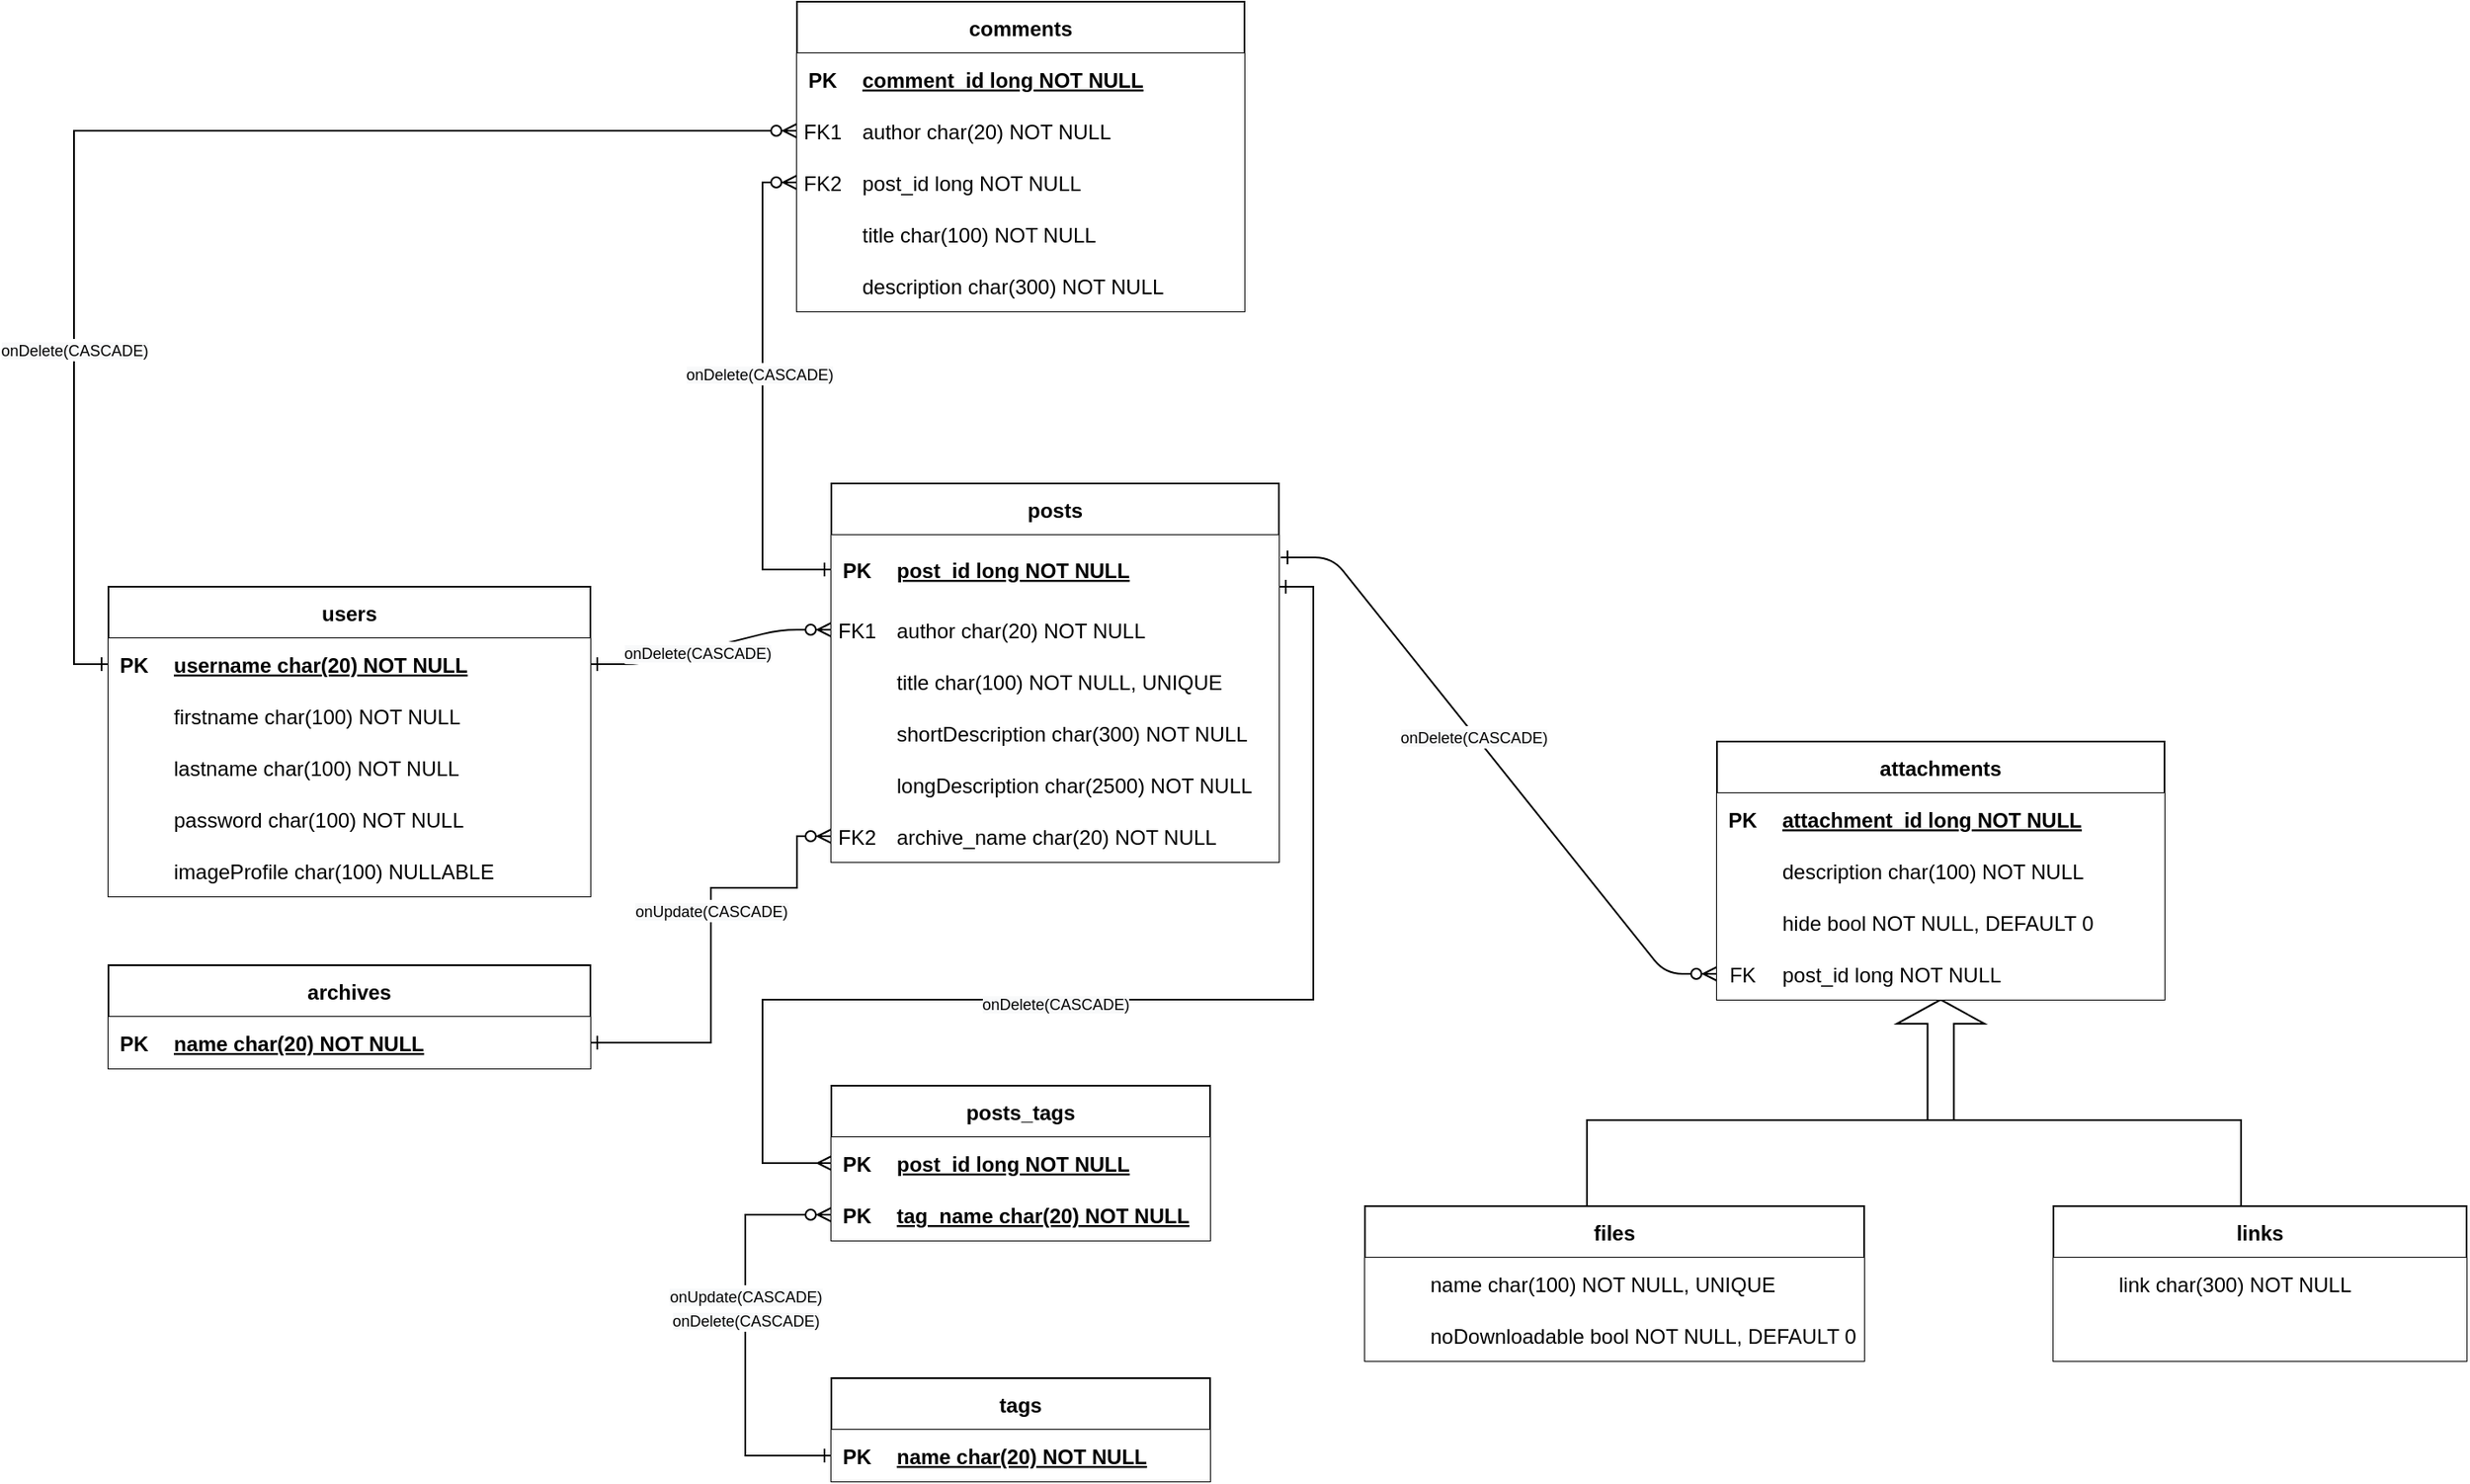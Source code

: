 <mxfile version="13.7.9" type="device"><diagram id="R2lEEEUBdFMjLlhIrx00" name="Page-1"><mxGraphModel dx="2378" dy="2286" grid="1" gridSize="10" guides="1" tooltips="1" connect="1" arrows="1" fold="1" page="1" pageScale="1" pageWidth="850" pageHeight="1100" math="0" shadow="0" extFonts="Permanent Marker^https://fonts.googleapis.com/css?family=Permanent+Marker"><root><mxCell id="0"/><mxCell id="1" parent="0"/><mxCell id="C-vyLk0tnHw3VtMMgP7b-1" value="" style="edgeStyle=entityRelationEdgeStyle;endArrow=ERzeroToMany;startArrow=ERone;endFill=1;startFill=0;" parent="1" source="C-vyLk0tnHw3VtMMgP7b-24" target="C-vyLk0tnHw3VtMMgP7b-6" edge="1"><mxGeometry width="100" height="100" relative="1" as="geometry"><mxPoint x="340" y="720" as="sourcePoint"/><mxPoint x="440" y="620" as="targetPoint"/></mxGeometry></mxCell><mxCell id="aIWPbxdDVjvcsdz_XJmE-20" value="&lt;span style=&quot;font-size: 9px ; background-color: rgb(248 , 249 , 250)&quot;&gt;onDelete(CASCADE)&lt;/span&gt;" style="edgeLabel;html=1;align=center;verticalAlign=middle;resizable=0;points=[];" parent="C-vyLk0tnHw3VtMMgP7b-1" vertex="1" connectable="0"><mxGeometry x="-0.125" y="-1" relative="1" as="geometry"><mxPoint as="offset"/></mxGeometry></mxCell><mxCell id="wg7da31r7VtKBd5QB4-x-1" value="comments" style="shape=table;startSize=30;container=1;collapsible=1;childLayout=tableLayout;fixedRows=1;rowLines=0;fontStyle=1;align=center;resizeLast=1;" parent="1" vertex="1"><mxGeometry x="450" y="-160" width="260" height="180" as="geometry"/></mxCell><mxCell id="wg7da31r7VtKBd5QB4-x-2" value="" style="shape=partialRectangle;collapsible=0;dropTarget=0;pointerEvents=0;points=[[0,0.5],[1,0.5]];portConstraint=eastwest;top=0;left=0;right=0;bottom=1;" parent="wg7da31r7VtKBd5QB4-x-1" vertex="1"><mxGeometry y="30" width="260" height="30" as="geometry"/></mxCell><mxCell id="wg7da31r7VtKBd5QB4-x-3" value="PK" style="shape=partialRectangle;overflow=hidden;connectable=0;top=0;left=0;bottom=0;right=0;fontStyle=1;" parent="wg7da31r7VtKBd5QB4-x-2" vertex="1"><mxGeometry width="30" height="30" as="geometry"/></mxCell><mxCell id="wg7da31r7VtKBd5QB4-x-4" value="comment_id long NOT NULL" style="shape=partialRectangle;overflow=hidden;connectable=0;top=0;left=0;bottom=0;right=0;align=left;spacingLeft=6;fontStyle=5;" parent="wg7da31r7VtKBd5QB4-x-2" vertex="1"><mxGeometry x="30" width="230" height="30" as="geometry"/></mxCell><mxCell id="wg7da31r7VtKBd5QB4-x-5" value="" style="shape=partialRectangle;collapsible=0;dropTarget=0;pointerEvents=0;points=[[0,0.5],[1,0.5]];portConstraint=eastwest;top=0;left=0;right=0;bottom=0;" parent="wg7da31r7VtKBd5QB4-x-1" vertex="1"><mxGeometry y="60" width="260" height="30" as="geometry"/></mxCell><mxCell id="wg7da31r7VtKBd5QB4-x-6" value="FK1" style="shape=partialRectangle;overflow=hidden;connectable=0;top=0;left=0;bottom=0;right=0;" parent="wg7da31r7VtKBd5QB4-x-5" vertex="1"><mxGeometry width="30" height="30" as="geometry"/></mxCell><mxCell id="wg7da31r7VtKBd5QB4-x-7" value="author char(20) NOT NULL" style="shape=partialRectangle;overflow=hidden;connectable=0;top=0;left=0;bottom=0;right=0;align=left;spacingLeft=6;" parent="wg7da31r7VtKBd5QB4-x-5" vertex="1"><mxGeometry x="30" width="230" height="30" as="geometry"/></mxCell><mxCell id="wg7da31r7VtKBd5QB4-x-8" value="" style="shape=partialRectangle;collapsible=0;dropTarget=0;pointerEvents=0;points=[[0,0.5],[1,0.5]];portConstraint=eastwest;top=0;left=0;right=0;bottom=0;" parent="wg7da31r7VtKBd5QB4-x-1" vertex="1"><mxGeometry y="90" width="260" height="30" as="geometry"/></mxCell><mxCell id="wg7da31r7VtKBd5QB4-x-9" value="FK2" style="shape=partialRectangle;overflow=hidden;connectable=0;top=0;left=0;bottom=0;right=0;" parent="wg7da31r7VtKBd5QB4-x-8" vertex="1"><mxGeometry width="30" height="30" as="geometry"/></mxCell><mxCell id="wg7da31r7VtKBd5QB4-x-10" value="post_id long NOT NULL" style="shape=partialRectangle;overflow=hidden;connectable=0;top=0;left=0;bottom=0;right=0;align=left;spacingLeft=6;" parent="wg7da31r7VtKBd5QB4-x-8" vertex="1"><mxGeometry x="30" width="230" height="30" as="geometry"/></mxCell><mxCell id="wg7da31r7VtKBd5QB4-x-26" value="" style="shape=partialRectangle;collapsible=0;dropTarget=0;pointerEvents=0;points=[[0,0.5],[1,0.5]];portConstraint=eastwest;top=0;left=0;right=0;bottom=0;" parent="wg7da31r7VtKBd5QB4-x-1" vertex="1"><mxGeometry y="120" width="260" height="30" as="geometry"/></mxCell><mxCell id="wg7da31r7VtKBd5QB4-x-27" value="" style="shape=partialRectangle;overflow=hidden;connectable=0;top=0;left=0;bottom=0;right=0;" parent="wg7da31r7VtKBd5QB4-x-26" vertex="1"><mxGeometry width="30" height="30" as="geometry"/></mxCell><mxCell id="wg7da31r7VtKBd5QB4-x-28" value="title char(100) NOT NULL" style="shape=partialRectangle;overflow=hidden;connectable=0;top=0;left=0;bottom=0;right=0;align=left;spacingLeft=6;" parent="wg7da31r7VtKBd5QB4-x-26" vertex="1"><mxGeometry x="30" width="230" height="30" as="geometry"/></mxCell><mxCell id="wg7da31r7VtKBd5QB4-x-29" value="" style="shape=partialRectangle;collapsible=0;dropTarget=0;pointerEvents=0;points=[[0,0.5],[1,0.5]];portConstraint=eastwest;top=0;left=0;right=0;bottom=0;" parent="wg7da31r7VtKBd5QB4-x-1" vertex="1"><mxGeometry y="150" width="260" height="30" as="geometry"/></mxCell><mxCell id="wg7da31r7VtKBd5QB4-x-30" value="" style="shape=partialRectangle;overflow=hidden;connectable=0;top=0;left=0;bottom=0;right=0;" parent="wg7da31r7VtKBd5QB4-x-29" vertex="1"><mxGeometry width="30" height="30" as="geometry"/></mxCell><mxCell id="wg7da31r7VtKBd5QB4-x-31" value="description char(300) NOT NULL" style="shape=partialRectangle;overflow=hidden;connectable=0;top=0;left=0;bottom=0;right=0;align=left;spacingLeft=6;" parent="wg7da31r7VtKBd5QB4-x-29" vertex="1"><mxGeometry x="30" width="230" height="30" as="geometry"/></mxCell><mxCell id="wg7da31r7VtKBd5QB4-x-32" style="edgeStyle=orthogonalEdgeStyle;rounded=0;orthogonalLoop=1;jettySize=auto;html=1;exitX=0;exitY=0.5;exitDx=0;exitDy=0;entryX=0;entryY=0.5;entryDx=0;entryDy=0;startArrow=ERone;startFill=0;endArrow=ERzeroToMany;endFill=1;" parent="1" source="C-vyLk0tnHw3VtMMgP7b-3" target="wg7da31r7VtKBd5QB4-x-8" edge="1"><mxGeometry relative="1" as="geometry"/></mxCell><mxCell id="aIWPbxdDVjvcsdz_XJmE-3" value="&lt;span style=&quot;font-size: 9px ; background-color: rgb(248 , 249 , 250)&quot;&gt;onDelete(CASCADE)&lt;/span&gt;" style="edgeLabel;html=1;align=center;verticalAlign=middle;resizable=0;points=[];" parent="wg7da31r7VtKBd5QB4-x-32" vertex="1" connectable="0"><mxGeometry x="0.085" y="2" relative="1" as="geometry"><mxPoint as="offset"/></mxGeometry></mxCell><mxCell id="wg7da31r7VtKBd5QB4-x-33" style="edgeStyle=orthogonalEdgeStyle;rounded=0;orthogonalLoop=1;jettySize=auto;html=1;exitX=0;exitY=0.5;exitDx=0;exitDy=0;entryX=0;entryY=0.5;entryDx=0;entryDy=0;startArrow=ERone;startFill=0;endArrow=ERzeroToMany;endFill=1;" parent="1" source="C-vyLk0tnHw3VtMMgP7b-24" target="wg7da31r7VtKBd5QB4-x-5" edge="1"><mxGeometry relative="1" as="geometry"/></mxCell><mxCell id="aIWPbxdDVjvcsdz_XJmE-4" value="&lt;span style=&quot;font-size: 9px ; background-color: rgb(248 , 249 , 250)&quot;&gt;onDelete(CASCADE)&lt;/span&gt;" style="edgeLabel;html=1;align=center;verticalAlign=middle;resizable=0;points=[];" parent="wg7da31r7VtKBd5QB4-x-33" vertex="1" connectable="0"><mxGeometry x="-0.459" relative="1" as="geometry"><mxPoint as="offset"/></mxGeometry></mxCell><mxCell id="wg7da31r7VtKBd5QB4-x-50" style="edgeStyle=orthogonalEdgeStyle;rounded=0;orthogonalLoop=1;jettySize=auto;html=1;exitX=1;exitY=0.5;exitDx=0;exitDy=0;entryX=0;entryY=0.5;entryDx=0;entryDy=0;startArrow=ERone;startFill=0;endArrow=ERzeroToMany;endFill=1;fillColor=#FFFF33;" parent="1" source="C-vyLk0tnHw3VtMMgP7b-14" target="wg7da31r7VtKBd5QB4-x-44" edge="1"><mxGeometry relative="1" as="geometry"><Array as="points"><mxPoint x="400" y="445"/><mxPoint x="400" y="355"/><mxPoint x="450" y="355"/><mxPoint x="450" y="325"/></Array></mxGeometry></mxCell><mxCell id="aIWPbxdDVjvcsdz_XJmE-17" value="&lt;span style=&quot;font-size: 9px ; background-color: rgb(248 , 249 , 250)&quot;&gt;onUpdate(&lt;/span&gt;&lt;span style=&quot;font-size: 9px ; background-color: rgb(248 , 249 , 250)&quot;&gt;CASCADE&lt;/span&gt;&lt;span style=&quot;font-size: 9px ; background-color: rgb(248 , 249 , 250)&quot;&gt;)&lt;/span&gt;" style="edgeLabel;html=1;align=center;verticalAlign=middle;resizable=0;points=[];" parent="wg7da31r7VtKBd5QB4-x-50" vertex="1" connectable="0"><mxGeometry x="0.134" relative="1" as="geometry"><mxPoint as="offset"/></mxGeometry></mxCell><mxCell id="aIWPbxdDVjvcsdz_XJmE-5" value="" style="shape=singleArrow;direction=north;whiteSpace=wrap;html=1;" parent="1" vertex="1"><mxGeometry x="1089" y="420" width="51" height="70" as="geometry"/></mxCell><mxCell id="aIWPbxdDVjvcsdz_XJmE-12" value="" style="shape=partialRectangle;whiteSpace=wrap;html=1;bottom=1;right=1;left=1;top=0;fillColor=none;routingCenterX=-0.5;rotation=-180;" parent="1" vertex="1"><mxGeometry x="909" y="490" width="380" height="50" as="geometry"/></mxCell><mxCell id="C-vyLk0tnHw3VtMMgP7b-2" value="posts" style="shape=table;startSize=30;container=1;collapsible=1;childLayout=tableLayout;fixedRows=1;rowLines=0;fontStyle=1;align=center;resizeLast=1;" parent="1" vertex="1"><mxGeometry x="470" y="120" width="260" height="220" as="geometry"/></mxCell><mxCell id="C-vyLk0tnHw3VtMMgP7b-3" value="" style="shape=partialRectangle;collapsible=0;dropTarget=0;pointerEvents=0;points=[[0,0.5],[1,0.5]];portConstraint=eastwest;top=0;left=0;right=0;bottom=1;" parent="C-vyLk0tnHw3VtMMgP7b-2" vertex="1"><mxGeometry y="30" width="260" height="40" as="geometry"/></mxCell><mxCell id="C-vyLk0tnHw3VtMMgP7b-4" value="PK" style="shape=partialRectangle;overflow=hidden;connectable=0;top=0;left=0;bottom=0;right=0;fontStyle=1;" parent="C-vyLk0tnHw3VtMMgP7b-3" vertex="1"><mxGeometry width="30" height="40" as="geometry"/></mxCell><mxCell id="C-vyLk0tnHw3VtMMgP7b-5" value="post_id long NOT NULL" style="shape=partialRectangle;overflow=hidden;connectable=0;top=0;left=0;bottom=0;right=0;align=left;spacingLeft=6;fontStyle=5;" parent="C-vyLk0tnHw3VtMMgP7b-3" vertex="1"><mxGeometry x="30" width="230" height="40" as="geometry"/></mxCell><mxCell id="C-vyLk0tnHw3VtMMgP7b-6" value="" style="shape=partialRectangle;collapsible=0;dropTarget=0;pointerEvents=0;points=[[0,0.5],[1,0.5]];portConstraint=eastwest;top=0;left=0;right=0;bottom=0;" parent="C-vyLk0tnHw3VtMMgP7b-2" vertex="1"><mxGeometry y="70" width="260" height="30" as="geometry"/></mxCell><mxCell id="C-vyLk0tnHw3VtMMgP7b-7" value="FK1" style="shape=partialRectangle;overflow=hidden;connectable=0;top=0;left=0;bottom=0;right=0;" parent="C-vyLk0tnHw3VtMMgP7b-6" vertex="1"><mxGeometry width="30" height="30" as="geometry"/></mxCell><mxCell id="C-vyLk0tnHw3VtMMgP7b-8" value="author char(20) NOT NULL" style="shape=partialRectangle;overflow=hidden;connectable=0;top=0;left=0;bottom=0;right=0;align=left;spacingLeft=6;" parent="C-vyLk0tnHw3VtMMgP7b-6" vertex="1"><mxGeometry x="30" width="230" height="30" as="geometry"/></mxCell><mxCell id="C-vyLk0tnHw3VtMMgP7b-9" value="" style="shape=partialRectangle;collapsible=0;dropTarget=0;pointerEvents=0;points=[[0,0.5],[1,0.5]];portConstraint=eastwest;top=0;left=0;right=0;bottom=0;" parent="C-vyLk0tnHw3VtMMgP7b-2" vertex="1"><mxGeometry y="100" width="260" height="30" as="geometry"/></mxCell><mxCell id="C-vyLk0tnHw3VtMMgP7b-10" value="" style="shape=partialRectangle;overflow=hidden;connectable=0;top=0;left=0;bottom=0;right=0;" parent="C-vyLk0tnHw3VtMMgP7b-9" vertex="1"><mxGeometry width="30" height="30" as="geometry"/></mxCell><mxCell id="C-vyLk0tnHw3VtMMgP7b-11" value="title char(100) NOT NULL, UNIQUE" style="shape=partialRectangle;overflow=hidden;connectable=0;top=0;left=0;bottom=0;right=0;align=left;spacingLeft=6;" parent="C-vyLk0tnHw3VtMMgP7b-9" vertex="1"><mxGeometry x="30" width="230" height="30" as="geometry"/></mxCell><mxCell id="wg7da31r7VtKBd5QB4-x-35" value="" style="shape=partialRectangle;collapsible=0;dropTarget=0;pointerEvents=0;points=[[0,0.5],[1,0.5]];portConstraint=eastwest;top=0;left=0;right=0;bottom=0;" parent="C-vyLk0tnHw3VtMMgP7b-2" vertex="1"><mxGeometry y="130" width="260" height="30" as="geometry"/></mxCell><mxCell id="wg7da31r7VtKBd5QB4-x-36" value="" style="shape=partialRectangle;overflow=hidden;connectable=0;top=0;left=0;bottom=0;right=0;" parent="wg7da31r7VtKBd5QB4-x-35" vertex="1"><mxGeometry width="30" height="30" as="geometry"/></mxCell><mxCell id="wg7da31r7VtKBd5QB4-x-37" value="shortDescription char(300) NOT NULL" style="shape=partialRectangle;overflow=hidden;connectable=0;top=0;left=0;bottom=0;right=0;align=left;spacingLeft=6;" parent="wg7da31r7VtKBd5QB4-x-35" vertex="1"><mxGeometry x="30" width="230" height="30" as="geometry"/></mxCell><mxCell id="wg7da31r7VtKBd5QB4-x-38" value="" style="shape=partialRectangle;collapsible=0;dropTarget=0;pointerEvents=0;points=[[0,0.5],[1,0.5]];portConstraint=eastwest;top=0;left=0;right=0;bottom=0;" parent="C-vyLk0tnHw3VtMMgP7b-2" vertex="1"><mxGeometry y="160" width="260" height="30" as="geometry"/></mxCell><mxCell id="wg7da31r7VtKBd5QB4-x-39" value="" style="shape=partialRectangle;overflow=hidden;connectable=0;top=0;left=0;bottom=0;right=0;" parent="wg7da31r7VtKBd5QB4-x-38" vertex="1"><mxGeometry width="30" height="30" as="geometry"/></mxCell><mxCell id="wg7da31r7VtKBd5QB4-x-40" value="longDescription char(2500) NOT NULL" style="shape=partialRectangle;overflow=hidden;connectable=0;top=0;left=0;bottom=0;right=0;align=left;spacingLeft=6;" parent="wg7da31r7VtKBd5QB4-x-38" vertex="1"><mxGeometry x="30" width="230" height="30" as="geometry"/></mxCell><mxCell id="wg7da31r7VtKBd5QB4-x-44" value="" style="shape=partialRectangle;collapsible=0;dropTarget=0;pointerEvents=0;points=[[0,0.5],[1,0.5]];portConstraint=eastwest;top=0;left=0;right=0;bottom=0;" parent="C-vyLk0tnHw3VtMMgP7b-2" vertex="1"><mxGeometry y="190" width="260" height="30" as="geometry"/></mxCell><mxCell id="wg7da31r7VtKBd5QB4-x-45" value="FK2" style="shape=partialRectangle;overflow=hidden;connectable=0;top=0;left=0;bottom=0;right=0;" parent="wg7da31r7VtKBd5QB4-x-44" vertex="1"><mxGeometry width="30" height="30" as="geometry"/></mxCell><mxCell id="wg7da31r7VtKBd5QB4-x-46" value="archive_name char(20) NOT NULL" style="shape=partialRectangle;overflow=hidden;connectable=0;top=0;left=0;bottom=0;right=0;align=left;spacingLeft=6;" parent="wg7da31r7VtKBd5QB4-x-44" vertex="1"><mxGeometry x="30" width="230" height="30" as="geometry"/></mxCell><mxCell id="2aSDrD3AFe0aCarWAyUW-1" value="posts_tags" style="shape=table;startSize=30;container=1;collapsible=1;childLayout=tableLayout;fixedRows=1;rowLines=0;fontStyle=1;align=center;resizeLast=1;" parent="1" vertex="1"><mxGeometry x="470" y="470" width="220" height="90" as="geometry"/></mxCell><mxCell id="2aSDrD3AFe0aCarWAyUW-5" value="" style="shape=partialRectangle;collapsible=0;dropTarget=0;pointerEvents=0;points=[[0,0.5],[1,0.5]];portConstraint=eastwest;top=0;left=0;right=0;bottom=1;" parent="2aSDrD3AFe0aCarWAyUW-1" vertex="1"><mxGeometry y="30" width="220" height="30" as="geometry"/></mxCell><mxCell id="2aSDrD3AFe0aCarWAyUW-6" value="PK" style="shape=partialRectangle;overflow=hidden;connectable=0;top=0;left=0;bottom=0;right=0;fontStyle=1;" parent="2aSDrD3AFe0aCarWAyUW-5" vertex="1"><mxGeometry width="30" height="30" as="geometry"/></mxCell><mxCell id="2aSDrD3AFe0aCarWAyUW-7" value="post_id long NOT NULL " style="shape=partialRectangle;overflow=hidden;connectable=0;top=0;left=0;bottom=0;right=0;align=left;spacingLeft=6;fontStyle=5;" parent="2aSDrD3AFe0aCarWAyUW-5" vertex="1"><mxGeometry x="30" width="190" height="30" as="geometry"/></mxCell><mxCell id="2aSDrD3AFe0aCarWAyUW-2" value="" style="shape=partialRectangle;collapsible=0;dropTarget=0;pointerEvents=0;points=[[0,0.5],[1,0.5]];portConstraint=eastwest;top=0;left=0;right=0;bottom=1;" parent="2aSDrD3AFe0aCarWAyUW-1" vertex="1"><mxGeometry y="60" width="220" height="30" as="geometry"/></mxCell><mxCell id="2aSDrD3AFe0aCarWAyUW-3" value="PK" style="shape=partialRectangle;overflow=hidden;connectable=0;top=0;left=0;bottom=0;right=0;fontStyle=1;" parent="2aSDrD3AFe0aCarWAyUW-2" vertex="1"><mxGeometry width="30" height="30" as="geometry"/></mxCell><mxCell id="2aSDrD3AFe0aCarWAyUW-4" value="tag_name char(20) NOT NULL " style="shape=partialRectangle;overflow=hidden;connectable=0;top=0;left=0;bottom=0;right=0;align=left;spacingLeft=6;fontStyle=5;" parent="2aSDrD3AFe0aCarWAyUW-2" vertex="1"><mxGeometry x="30" width="190" height="30" as="geometry"/></mxCell><mxCell id="2aSDrD3AFe0aCarWAyUW-8" style="edgeStyle=orthogonalEdgeStyle;rounded=0;orthogonalLoop=1;jettySize=auto;html=1;startArrow=ERone;startFill=0;endArrow=ERzeroToMany;endFill=1;fillColor=#FFFF33;entryX=0;entryY=0.5;entryDx=0;entryDy=0;exitX=0;exitY=0.5;exitDx=0;exitDy=0;" parent="1" source="M-AA-dVodHDhUSNJbeSu-15" target="2aSDrD3AFe0aCarWAyUW-2" edge="1"><mxGeometry relative="1" as="geometry"><Array as="points"><mxPoint x="420" y="685"/><mxPoint x="420" y="545"/></Array><mxPoint x="480" y="725" as="sourcePoint"/><mxPoint x="460" y="550" as="targetPoint"/></mxGeometry></mxCell><mxCell id="2aSDrD3AFe0aCarWAyUW-9" value="&lt;span style=&quot;font-size: 9px ; background-color: rgb(248 , 249 , 250)&quot;&gt;onUpdate(&lt;/span&gt;&lt;span style=&quot;font-size: 9px ; background-color: rgb(248 , 249 , 250)&quot;&gt;CASCADE&lt;/span&gt;&lt;span style=&quot;font-size: 9px ; background-color: rgb(248 , 249 , 250)&quot;&gt;)&lt;br&gt;&lt;/span&gt;&lt;span style=&quot;font-size: 9px ; background-color: rgb(248 , 249 , 250)&quot;&gt;onDelete(CASCADE)&lt;/span&gt;&lt;span style=&quot;font-size: 9px ; background-color: rgb(248 , 249 , 250)&quot;&gt;&lt;br&gt;&lt;/span&gt;" style="edgeLabel;html=1;align=center;verticalAlign=middle;resizable=0;points=[];" parent="2aSDrD3AFe0aCarWAyUW-8" vertex="1" connectable="0"><mxGeometry x="0.134" relative="1" as="geometry"><mxPoint as="offset"/></mxGeometry></mxCell><mxCell id="2aSDrD3AFe0aCarWAyUW-12" style="edgeStyle=orthogonalEdgeStyle;rounded=0;orthogonalLoop=1;jettySize=auto;html=1;startArrow=ERone;startFill=0;endArrow=ERmany;endFill=0;fillColor=#FFFF33;entryX=0;entryY=0.5;entryDx=0;entryDy=0;" parent="1" target="2aSDrD3AFe0aCarWAyUW-5" edge="1"><mxGeometry relative="1" as="geometry"><Array as="points"><mxPoint x="750" y="180"/><mxPoint x="750" y="420"/><mxPoint x="430" y="420"/><mxPoint x="430" y="515"/></Array><mxPoint x="730" y="180" as="sourcePoint"/><mxPoint x="450" y="490" as="targetPoint"/></mxGeometry></mxCell><mxCell id="2aSDrD3AFe0aCarWAyUW-14" value="&lt;span style=&quot;font-size: 9px ; background-color: rgb(248 , 249 , 250)&quot;&gt;onDelete(CASCADE)&lt;/span&gt;" style="edgeLabel;html=1;align=center;verticalAlign=middle;resizable=0;points=[];" parent="2aSDrD3AFe0aCarWAyUW-12" vertex="1" connectable="0"><mxGeometry x="0.147" y="2" relative="1" as="geometry"><mxPoint as="offset"/></mxGeometry></mxCell><mxCell id="FZiWQcX6gy6mHeXQ29x7-17" value="" style="edgeStyle=entityRelationEdgeStyle;endArrow=ERzeroToMany;startArrow=ERone;endFill=1;startFill=0;entryX=0;entryY=0.5;entryDx=0;entryDy=0;exitX=1.004;exitY=0.325;exitDx=0;exitDy=0;exitPerimeter=0;" parent="1" source="C-vyLk0tnHw3VtMMgP7b-3" target="qgiVT8YrkzHTnfQ_HjMX-1" edge="1"><mxGeometry width="100" height="100" relative="1" as="geometry"><mxPoint x="720" y="30" as="sourcePoint"/><mxPoint x="850" y="125" as="targetPoint"/></mxGeometry></mxCell><mxCell id="FZiWQcX6gy6mHeXQ29x7-18" value="&lt;span style=&quot;font-size: 9px ; background-color: rgb(248 , 249 , 250)&quot;&gt;onDelete(CASCADE)&lt;/span&gt;" style="edgeLabel;html=1;align=center;verticalAlign=middle;resizable=0;points=[];" parent="FZiWQcX6gy6mHeXQ29x7-17" vertex="1" connectable="0"><mxGeometry x="-0.125" y="-1" relative="1" as="geometry"><mxPoint as="offset"/></mxGeometry></mxCell><mxCell id="wg7da31r7VtKBd5QB4-x-102" value="files" style="shape=table;startSize=30;container=1;collapsible=1;childLayout=tableLayout;fixedRows=1;rowLines=0;fontStyle=1;align=center;resizeLast=1;" parent="1" vertex="1"><mxGeometry x="780" y="540" width="290" height="90" as="geometry"/></mxCell><mxCell id="wg7da31r7VtKBd5QB4-x-103" value="" style="shape=partialRectangle;collapsible=0;dropTarget=0;pointerEvents=0;points=[[0,0.5],[1,0.5]];portConstraint=eastwest;top=0;left=0;right=0;bottom=0;" parent="wg7da31r7VtKBd5QB4-x-102" vertex="1"><mxGeometry y="30" width="290" height="30" as="geometry"/></mxCell><mxCell id="wg7da31r7VtKBd5QB4-x-104" value="" style="shape=partialRectangle;overflow=hidden;connectable=0;top=0;left=0;bottom=0;right=0;" parent="wg7da31r7VtKBd5QB4-x-103" vertex="1"><mxGeometry width="30" height="30" as="geometry"/></mxCell><mxCell id="wg7da31r7VtKBd5QB4-x-105" value="name char(100) NOT NULL, UNIQUE" style="shape=partialRectangle;overflow=hidden;connectable=0;top=0;left=0;bottom=0;right=0;align=left;spacingLeft=6;" parent="wg7da31r7VtKBd5QB4-x-103" vertex="1"><mxGeometry x="30" width="260" height="30" as="geometry"/></mxCell><mxCell id="wg7da31r7VtKBd5QB4-x-111" value="" style="shape=partialRectangle;collapsible=0;dropTarget=0;pointerEvents=0;points=[[0,0.5],[1,0.5]];portConstraint=eastwest;top=0;left=0;right=0;bottom=0;" parent="wg7da31r7VtKBd5QB4-x-102" vertex="1"><mxGeometry y="60" width="290" height="30" as="geometry"/></mxCell><mxCell id="wg7da31r7VtKBd5QB4-x-112" value="" style="shape=partialRectangle;overflow=hidden;connectable=0;top=0;left=0;bottom=0;right=0;" parent="wg7da31r7VtKBd5QB4-x-111" vertex="1"><mxGeometry width="30" height="30" as="geometry"/></mxCell><mxCell id="wg7da31r7VtKBd5QB4-x-113" value="noDownloadable bool NOT NULL, DEFAULT 0" style="shape=partialRectangle;overflow=hidden;connectable=0;top=0;left=0;bottom=0;right=0;align=left;spacingLeft=6;" parent="wg7da31r7VtKBd5QB4-x-111" vertex="1"><mxGeometry x="30" width="260" height="30" as="geometry"/></mxCell><mxCell id="wg7da31r7VtKBd5QB4-x-107" value="links" style="shape=table;startSize=30;container=1;collapsible=1;childLayout=tableLayout;fixedRows=1;rowLines=0;fontStyle=1;align=center;resizeLast=1;" parent="1" vertex="1"><mxGeometry x="1180" y="540" width="240" height="90" as="geometry"/></mxCell><mxCell id="wg7da31r7VtKBd5QB4-x-108" value="" style="shape=partialRectangle;collapsible=0;dropTarget=0;pointerEvents=0;points=[[0,0.5],[1,0.5]];portConstraint=eastwest;top=0;left=0;right=0;bottom=0;" parent="wg7da31r7VtKBd5QB4-x-107" vertex="1"><mxGeometry y="30" width="240" height="30" as="geometry"/></mxCell><mxCell id="wg7da31r7VtKBd5QB4-x-109" value="" style="shape=partialRectangle;overflow=hidden;connectable=0;top=0;left=0;bottom=0;right=0;" parent="wg7da31r7VtKBd5QB4-x-108" vertex="1"><mxGeometry width="30" height="30" as="geometry"/></mxCell><mxCell id="wg7da31r7VtKBd5QB4-x-110" value="link char(300) NOT NULL" style="shape=partialRectangle;overflow=hidden;connectable=0;top=0;left=0;bottom=0;right=0;align=left;spacingLeft=6;strokeColor=#FF0000;" parent="wg7da31r7VtKBd5QB4-x-108" vertex="1"><mxGeometry x="30" width="210" height="30" as="geometry"/></mxCell><mxCell id="aIWPbxdDVjvcsdz_XJmE-14" value="" style="shape=partialRectangle;collapsible=0;dropTarget=0;pointerEvents=0;points=[[0,0.5],[1,0.5]];portConstraint=eastwest;top=0;left=0;right=0;bottom=0;" parent="wg7da31r7VtKBd5QB4-x-107" vertex="1"><mxGeometry y="60" width="240" height="30" as="geometry"/></mxCell><mxCell id="aIWPbxdDVjvcsdz_XJmE-15" value="" style="shape=partialRectangle;overflow=hidden;connectable=0;top=0;left=0;bottom=0;right=0;" parent="aIWPbxdDVjvcsdz_XJmE-14" vertex="1"><mxGeometry width="30" height="30" as="geometry"/></mxCell><mxCell id="aIWPbxdDVjvcsdz_XJmE-16" value="" style="shape=partialRectangle;overflow=hidden;connectable=0;top=0;left=0;bottom=0;right=0;align=left;spacingLeft=6;" parent="aIWPbxdDVjvcsdz_XJmE-14" vertex="1"><mxGeometry x="30" width="210" height="30" as="geometry"/></mxCell><mxCell id="M-AA-dVodHDhUSNJbeSu-14" value="tags" style="shape=table;startSize=30;container=1;collapsible=1;childLayout=tableLayout;fixedRows=1;rowLines=0;fontStyle=1;align=center;resizeLast=1;" parent="1" vertex="1"><mxGeometry x="470" y="640" width="220" height="60" as="geometry"/></mxCell><mxCell id="M-AA-dVodHDhUSNJbeSu-15" value="" style="shape=partialRectangle;collapsible=0;dropTarget=0;pointerEvents=0;points=[[0,0.5],[1,0.5]];portConstraint=eastwest;top=0;left=0;right=0;bottom=1;" parent="M-AA-dVodHDhUSNJbeSu-14" vertex="1"><mxGeometry y="30" width="220" height="30" as="geometry"/></mxCell><mxCell id="M-AA-dVodHDhUSNJbeSu-16" value="PK" style="shape=partialRectangle;overflow=hidden;connectable=0;top=0;left=0;bottom=0;right=0;fontStyle=1;" parent="M-AA-dVodHDhUSNJbeSu-15" vertex="1"><mxGeometry width="30" height="30" as="geometry"/></mxCell><mxCell id="M-AA-dVodHDhUSNJbeSu-17" value="name char(20) NOT NULL " style="shape=partialRectangle;overflow=hidden;connectable=0;top=0;left=0;bottom=0;right=0;align=left;spacingLeft=6;fontStyle=5;" parent="M-AA-dVodHDhUSNJbeSu-15" vertex="1"><mxGeometry x="30" width="190" height="30" as="geometry"/></mxCell><mxCell id="C-vyLk0tnHw3VtMMgP7b-23" value="users" style="shape=table;startSize=30;container=1;collapsible=1;childLayout=tableLayout;fixedRows=1;rowLines=0;fontStyle=1;align=center;resizeLast=1;" parent="1" vertex="1"><mxGeometry x="50" y="180" width="280" height="180" as="geometry"><mxRectangle x="120" y="120" width="70" height="30" as="alternateBounds"/></mxGeometry></mxCell><mxCell id="C-vyLk0tnHw3VtMMgP7b-24" value="" style="shape=partialRectangle;collapsible=0;dropTarget=0;pointerEvents=0;points=[[0,0.5],[1,0.5]];portConstraint=eastwest;top=0;left=0;right=0;bottom=1;" parent="C-vyLk0tnHw3VtMMgP7b-23" vertex="1"><mxGeometry y="30" width="280" height="30" as="geometry"/></mxCell><mxCell id="C-vyLk0tnHw3VtMMgP7b-25" value="PK" style="shape=partialRectangle;overflow=hidden;connectable=0;top=0;left=0;bottom=0;right=0;fontStyle=1;" parent="C-vyLk0tnHw3VtMMgP7b-24" vertex="1"><mxGeometry width="30" height="30" as="geometry"/></mxCell><mxCell id="C-vyLk0tnHw3VtMMgP7b-26" value="username char(20) NOT NULL" style="shape=partialRectangle;overflow=hidden;connectable=0;top=0;left=0;bottom=0;right=0;align=left;spacingLeft=6;fontStyle=5;" parent="C-vyLk0tnHw3VtMMgP7b-24" vertex="1"><mxGeometry x="30" width="250" height="30" as="geometry"/></mxCell><mxCell id="C-vyLk0tnHw3VtMMgP7b-27" value="" style="shape=partialRectangle;collapsible=0;dropTarget=0;pointerEvents=0;points=[[0,0.5],[1,0.5]];portConstraint=eastwest;top=0;left=0;right=0;bottom=0;" parent="C-vyLk0tnHw3VtMMgP7b-23" vertex="1"><mxGeometry y="60" width="280" height="30" as="geometry"/></mxCell><mxCell id="C-vyLk0tnHw3VtMMgP7b-28" value="" style="shape=partialRectangle;overflow=hidden;connectable=0;top=0;left=0;bottom=0;right=0;" parent="C-vyLk0tnHw3VtMMgP7b-27" vertex="1"><mxGeometry width="30" height="30" as="geometry"/></mxCell><mxCell id="C-vyLk0tnHw3VtMMgP7b-29" value="firstname char(100) NOT NULL" style="shape=partialRectangle;overflow=hidden;connectable=0;top=0;left=0;bottom=0;right=0;align=left;spacingLeft=6;" parent="C-vyLk0tnHw3VtMMgP7b-27" vertex="1"><mxGeometry x="30" width="250" height="30" as="geometry"/></mxCell><mxCell id="wg7da31r7VtKBd5QB4-x-51" value="" style="shape=partialRectangle;collapsible=0;dropTarget=0;pointerEvents=0;points=[[0,0.5],[1,0.5]];portConstraint=eastwest;top=0;left=0;right=0;bottom=0;" parent="C-vyLk0tnHw3VtMMgP7b-23" vertex="1"><mxGeometry y="90" width="280" height="30" as="geometry"/></mxCell><mxCell id="wg7da31r7VtKBd5QB4-x-52" value="" style="shape=partialRectangle;overflow=hidden;connectable=0;top=0;left=0;bottom=0;right=0;" parent="wg7da31r7VtKBd5QB4-x-51" vertex="1"><mxGeometry width="30" height="30" as="geometry"/></mxCell><mxCell id="wg7da31r7VtKBd5QB4-x-53" value="lastname char(100) NOT NULL" style="shape=partialRectangle;overflow=hidden;connectable=0;top=0;left=0;bottom=0;right=0;align=left;spacingLeft=6;" parent="wg7da31r7VtKBd5QB4-x-51" vertex="1"><mxGeometry x="30" width="250" height="30" as="geometry"/></mxCell><mxCell id="wg7da31r7VtKBd5QB4-x-57" value="" style="shape=partialRectangle;collapsible=0;dropTarget=0;pointerEvents=0;points=[[0,0.5],[1,0.5]];portConstraint=eastwest;top=0;left=0;right=0;bottom=0;" parent="C-vyLk0tnHw3VtMMgP7b-23" vertex="1"><mxGeometry y="120" width="280" height="30" as="geometry"/></mxCell><mxCell id="wg7da31r7VtKBd5QB4-x-58" value="" style="shape=partialRectangle;overflow=hidden;connectable=0;top=0;left=0;bottom=0;right=0;" parent="wg7da31r7VtKBd5QB4-x-57" vertex="1"><mxGeometry width="30" height="30" as="geometry"/></mxCell><mxCell id="wg7da31r7VtKBd5QB4-x-59" value="password char(100) NOT NULL" style="shape=partialRectangle;overflow=hidden;connectable=0;top=0;left=0;bottom=0;right=0;align=left;spacingLeft=6;" parent="wg7da31r7VtKBd5QB4-x-57" vertex="1"><mxGeometry x="30" width="250" height="30" as="geometry"/></mxCell><mxCell id="wg7da31r7VtKBd5QB4-x-60" value="" style="shape=partialRectangle;collapsible=0;dropTarget=0;pointerEvents=0;points=[[0,0.5],[1,0.5]];portConstraint=eastwest;top=0;left=0;right=0;bottom=0;" parent="C-vyLk0tnHw3VtMMgP7b-23" vertex="1"><mxGeometry y="150" width="280" height="30" as="geometry"/></mxCell><mxCell id="wg7da31r7VtKBd5QB4-x-61" value="" style="shape=partialRectangle;overflow=hidden;connectable=0;top=0;left=0;bottom=0;right=0;" parent="wg7da31r7VtKBd5QB4-x-60" vertex="1"><mxGeometry width="30" height="30" as="geometry"/></mxCell><mxCell id="wg7da31r7VtKBd5QB4-x-62" value="imageProfile char(100) NULLABLE" style="shape=partialRectangle;overflow=hidden;connectable=0;top=0;left=0;bottom=0;right=0;align=left;spacingLeft=6;" parent="wg7da31r7VtKBd5QB4-x-60" vertex="1"><mxGeometry x="30" width="250" height="30" as="geometry"/></mxCell><mxCell id="C-vyLk0tnHw3VtMMgP7b-13" value="archives" style="shape=table;startSize=30;container=1;collapsible=1;childLayout=tableLayout;fixedRows=1;rowLines=0;fontStyle=1;align=center;resizeLast=1;" parent="1" vertex="1"><mxGeometry x="50" y="400" width="280" height="60" as="geometry"/></mxCell><mxCell id="C-vyLk0tnHw3VtMMgP7b-14" value="" style="shape=partialRectangle;collapsible=0;dropTarget=0;pointerEvents=0;points=[[0,0.5],[1,0.5]];portConstraint=eastwest;top=0;left=0;right=0;bottom=1;" parent="C-vyLk0tnHw3VtMMgP7b-13" vertex="1"><mxGeometry y="30" width="280" height="30" as="geometry"/></mxCell><mxCell id="C-vyLk0tnHw3VtMMgP7b-15" value="PK" style="shape=partialRectangle;overflow=hidden;connectable=0;top=0;left=0;bottom=0;right=0;fontStyle=1;" parent="C-vyLk0tnHw3VtMMgP7b-14" vertex="1"><mxGeometry width="30" height="30" as="geometry"/></mxCell><mxCell id="C-vyLk0tnHw3VtMMgP7b-16" value="name char(20) NOT NULL " style="shape=partialRectangle;overflow=hidden;connectable=0;top=0;left=0;bottom=0;right=0;align=left;spacingLeft=6;fontStyle=5;" parent="C-vyLk0tnHw3VtMMgP7b-14" vertex="1"><mxGeometry x="30" width="250" height="30" as="geometry"/></mxCell><mxCell id="wg7da31r7VtKBd5QB4-x-63" value="attachments" style="shape=table;startSize=30;container=1;collapsible=1;childLayout=tableLayout;fixedRows=1;rowLines=0;fontStyle=1;align=center;resizeLast=1;" parent="1" vertex="1"><mxGeometry x="984.5" y="270" width="260" height="150" as="geometry"/></mxCell><mxCell id="wg7da31r7VtKBd5QB4-x-64" value="" style="shape=partialRectangle;collapsible=0;dropTarget=0;pointerEvents=0;points=[[0,0.5],[1,0.5]];portConstraint=eastwest;top=0;left=0;right=0;bottom=1;" parent="wg7da31r7VtKBd5QB4-x-63" vertex="1"><mxGeometry y="30" width="260" height="30" as="geometry"/></mxCell><mxCell id="wg7da31r7VtKBd5QB4-x-65" value="PK" style="shape=partialRectangle;overflow=hidden;connectable=0;top=0;left=0;bottom=0;right=0;fontStyle=1;" parent="wg7da31r7VtKBd5QB4-x-64" vertex="1"><mxGeometry width="30" height="30" as="geometry"/></mxCell><mxCell id="wg7da31r7VtKBd5QB4-x-66" value="attachment_id long NOT NULL" style="shape=partialRectangle;overflow=hidden;connectable=0;top=0;left=0;bottom=0;right=0;align=left;spacingLeft=6;fontStyle=5;" parent="wg7da31r7VtKBd5QB4-x-64" vertex="1"><mxGeometry x="30" width="230" height="30" as="geometry"/></mxCell><mxCell id="wg7da31r7VtKBd5QB4-x-73" value="" style="shape=partialRectangle;collapsible=0;dropTarget=0;pointerEvents=0;points=[[0,0.5],[1,0.5]];portConstraint=eastwest;top=0;left=0;right=0;bottom=0;" parent="wg7da31r7VtKBd5QB4-x-63" vertex="1"><mxGeometry y="60" width="260" height="30" as="geometry"/></mxCell><mxCell id="wg7da31r7VtKBd5QB4-x-74" value="" style="shape=partialRectangle;overflow=hidden;connectable=0;top=0;left=0;bottom=0;right=0;" parent="wg7da31r7VtKBd5QB4-x-73" vertex="1"><mxGeometry width="30" height="30" as="geometry"/></mxCell><mxCell id="wg7da31r7VtKBd5QB4-x-75" value="description char(100) NOT NULL" style="shape=partialRectangle;overflow=hidden;connectable=0;top=0;left=0;bottom=0;right=0;align=left;spacingLeft=6;" parent="wg7da31r7VtKBd5QB4-x-73" vertex="1"><mxGeometry x="30" width="230" height="30" as="geometry"/></mxCell><mxCell id="wg7da31r7VtKBd5QB4-x-76" value="" style="shape=partialRectangle;collapsible=0;dropTarget=0;pointerEvents=0;points=[[0,0.5],[1,0.5]];portConstraint=eastwest;top=0;left=0;right=0;bottom=0;" parent="wg7da31r7VtKBd5QB4-x-63" vertex="1"><mxGeometry y="90" width="260" height="30" as="geometry"/></mxCell><mxCell id="wg7da31r7VtKBd5QB4-x-77" value="" style="shape=partialRectangle;overflow=hidden;connectable=0;top=0;left=0;bottom=0;right=0;" parent="wg7da31r7VtKBd5QB4-x-76" vertex="1"><mxGeometry width="30" height="30" as="geometry"/></mxCell><mxCell id="wg7da31r7VtKBd5QB4-x-78" value="hide bool NOT NULL, DEFAULT 0" style="shape=partialRectangle;overflow=hidden;connectable=0;top=0;left=0;bottom=0;right=0;align=left;spacingLeft=6;" parent="wg7da31r7VtKBd5QB4-x-76" vertex="1"><mxGeometry x="30" width="230" height="30" as="geometry"/></mxCell><mxCell id="qgiVT8YrkzHTnfQ_HjMX-1" value="" style="shape=partialRectangle;collapsible=0;dropTarget=0;pointerEvents=0;points=[[0,0.5],[1,0.5]];portConstraint=eastwest;top=0;left=0;right=0;bottom=0;" vertex="1" parent="wg7da31r7VtKBd5QB4-x-63"><mxGeometry y="120" width="260" height="30" as="geometry"/></mxCell><mxCell id="qgiVT8YrkzHTnfQ_HjMX-2" value="FK" style="shape=partialRectangle;overflow=hidden;connectable=0;top=0;left=0;bottom=0;right=0;" vertex="1" parent="qgiVT8YrkzHTnfQ_HjMX-1"><mxGeometry width="30" height="30" as="geometry"/></mxCell><mxCell id="qgiVT8YrkzHTnfQ_HjMX-3" value="post_id long NOT NULL" style="shape=partialRectangle;overflow=hidden;connectable=0;top=0;left=0;bottom=0;right=0;align=left;spacingLeft=6;" vertex="1" parent="qgiVT8YrkzHTnfQ_HjMX-1"><mxGeometry x="30" width="230" height="30" as="geometry"/></mxCell></root></mxGraphModel></diagram></mxfile>